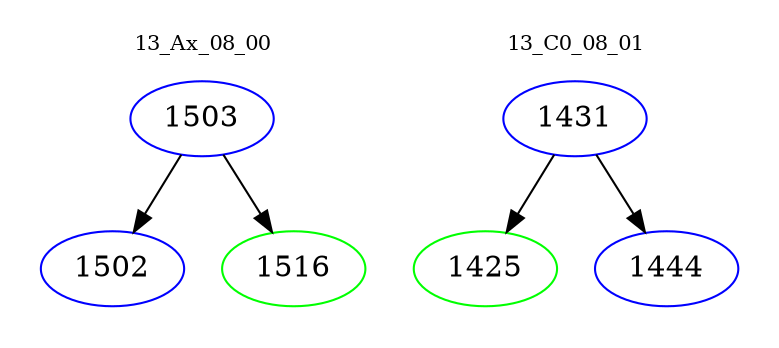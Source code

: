 digraph{
subgraph cluster_0 {
color = white
label = "13_Ax_08_00";
fontsize=10;
T0_1503 [label="1503", color="blue"]
T0_1503 -> T0_1502 [color="black"]
T0_1502 [label="1502", color="blue"]
T0_1503 -> T0_1516 [color="black"]
T0_1516 [label="1516", color="green"]
}
subgraph cluster_1 {
color = white
label = "13_C0_08_01";
fontsize=10;
T1_1431 [label="1431", color="blue"]
T1_1431 -> T1_1425 [color="black"]
T1_1425 [label="1425", color="green"]
T1_1431 -> T1_1444 [color="black"]
T1_1444 [label="1444", color="blue"]
}
}
